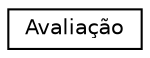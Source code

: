 digraph "Graphical Class Hierarchy"
{
 // LATEX_PDF_SIZE
  edge [fontname="Helvetica",fontsize="10",labelfontname="Helvetica",labelfontsize="10"];
  node [fontname="Helvetica",fontsize="10",shape=record];
  rankdir="LR";
  Node0 [label="Avaliação",height=0.2,width=0.4,color="black", fillcolor="white", style="filled",URL="$classAvalia_xC3_xA7_xC3_xA3o.html",tooltip="Contém as informações necessárias de uma avaliação."];
}
